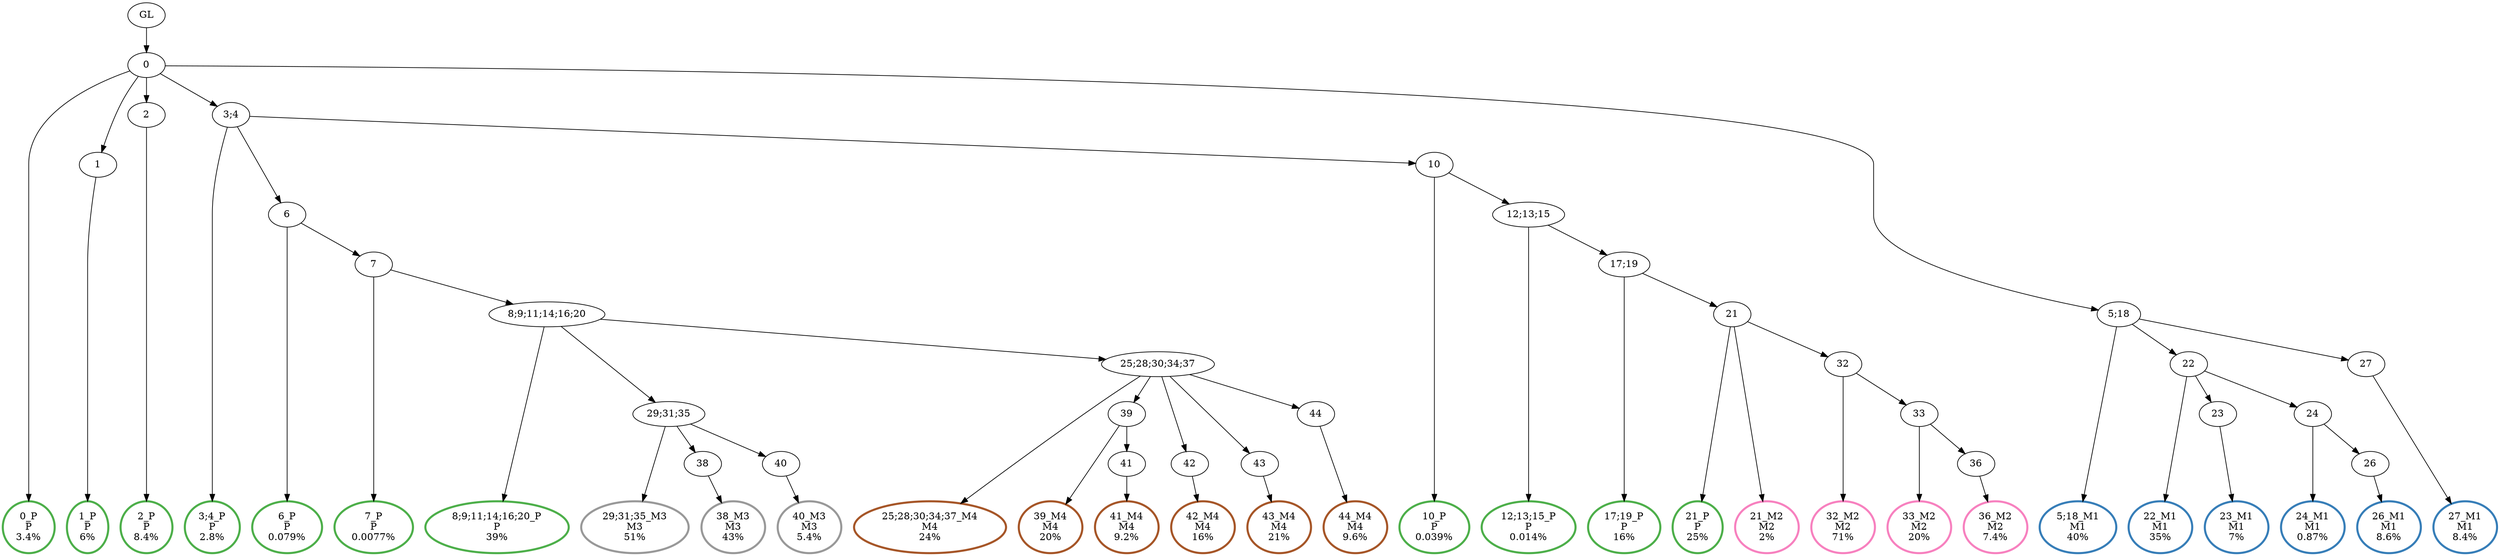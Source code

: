 digraph T {
	{
		rank=same
		57 [penwidth=3,colorscheme=set19,color=3,label="0_P\nP\n3.4%"]
		55 [penwidth=3,colorscheme=set19,color=3,label="1_P\nP\n6%"]
		53 [penwidth=3,colorscheme=set19,color=3,label="2_P\nP\n8.4%"]
		51 [penwidth=3,colorscheme=set19,color=3,label="3;4_P\nP\n2.8%"]
		49 [penwidth=3,colorscheme=set19,color=3,label="6_P\nP\n0.079%"]
		47 [penwidth=3,colorscheme=set19,color=3,label="7_P\nP\n0.0077%"]
		45 [penwidth=3,colorscheme=set19,color=3,label="8;9;11;14;16;20_P\nP\n39%"]
		43 [penwidth=3,colorscheme=set19,color=3,label="10_P\nP\n0.039%"]
		41 [penwidth=3,colorscheme=set19,color=3,label="12;13;15_P\nP\n0.014%"]
		39 [penwidth=3,colorscheme=set19,color=3,label="17;19_P\nP\n16%"]
		37 [penwidth=3,colorscheme=set19,color=3,label="21_P\nP\n25%"]
		35 [penwidth=3,colorscheme=set19,color=2,label="5;18_M1\nM1\n40%"]
		33 [penwidth=3,colorscheme=set19,color=2,label="22_M1\nM1\n35%"]
		31 [penwidth=3,colorscheme=set19,color=2,label="23_M1\nM1\n7%"]
		29 [penwidth=3,colorscheme=set19,color=2,label="24_M1\nM1\n0.87%"]
		27 [penwidth=3,colorscheme=set19,color=2,label="26_M1\nM1\n8.6%"]
		25 [penwidth=3,colorscheme=set19,color=2,label="27_M1\nM1\n8.4%"]
		24 [penwidth=3,colorscheme=set19,color=8,label="21_M2\nM2\n2%"]
		22 [penwidth=3,colorscheme=set19,color=8,label="32_M2\nM2\n71%"]
		20 [penwidth=3,colorscheme=set19,color=8,label="33_M2\nM2\n20%"]
		18 [penwidth=3,colorscheme=set19,color=8,label="36_M2\nM2\n7.4%"]
		16 [penwidth=3,colorscheme=set19,color=9,label="29;31;35_M3\nM3\n51%"]
		14 [penwidth=3,colorscheme=set19,color=9,label="38_M3\nM3\n43%"]
		12 [penwidth=3,colorscheme=set19,color=9,label="40_M3\nM3\n5.4%"]
		10 [penwidth=3,colorscheme=set19,color=7,label="25;28;30;34;37_M4\nM4\n24%"]
		8 [penwidth=3,colorscheme=set19,color=7,label="39_M4\nM4\n20%"]
		6 [penwidth=3,colorscheme=set19,color=7,label="41_M4\nM4\n9.2%"]
		4 [penwidth=3,colorscheme=set19,color=7,label="42_M4\nM4\n16%"]
		2 [penwidth=3,colorscheme=set19,color=7,label="43_M4\nM4\n21%"]
		0 [penwidth=3,colorscheme=set19,color=7,label="44_M4\nM4\n9.6%"]
	}
	59 [label="GL"]
	58 [label="0"]
	56 [label="1"]
	54 [label="2"]
	52 [label="3;4"]
	50 [label="6"]
	48 [label="7"]
	46 [label="8;9;11;14;16;20"]
	44 [label="10"]
	42 [label="12;13;15"]
	40 [label="17;19"]
	38 [label="21"]
	36 [label="5;18"]
	34 [label="22"]
	32 [label="23"]
	30 [label="24"]
	28 [label="26"]
	26 [label="27"]
	23 [label="32"]
	21 [label="33"]
	19 [label="36"]
	17 [label="29;31;35"]
	15 [label="38"]
	13 [label="40"]
	11 [label="25;28;30;34;37"]
	9 [label="39"]
	7 [label="41"]
	5 [label="42"]
	3 [label="43"]
	1 [label="44"]
	59 -> 58
	58 -> 57
	58 -> 56
	58 -> 54
	58 -> 52
	58 -> 36
	56 -> 55
	54 -> 53
	52 -> 51
	52 -> 50
	52 -> 44
	50 -> 49
	50 -> 48
	48 -> 47
	48 -> 46
	46 -> 45
	46 -> 17
	46 -> 11
	44 -> 43
	44 -> 42
	42 -> 41
	42 -> 40
	40 -> 39
	40 -> 38
	38 -> 37
	38 -> 24
	38 -> 23
	36 -> 35
	36 -> 34
	36 -> 26
	34 -> 33
	34 -> 32
	34 -> 30
	32 -> 31
	30 -> 29
	30 -> 28
	28 -> 27
	26 -> 25
	23 -> 22
	23 -> 21
	21 -> 20
	21 -> 19
	19 -> 18
	17 -> 16
	17 -> 15
	17 -> 13
	15 -> 14
	13 -> 12
	11 -> 10
	11 -> 9
	11 -> 5
	11 -> 3
	11 -> 1
	9 -> 8
	9 -> 7
	7 -> 6
	5 -> 4
	3 -> 2
	1 -> 0
}
